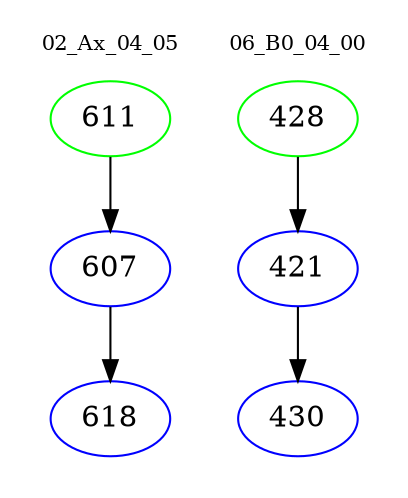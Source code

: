 digraph{
subgraph cluster_0 {
color = white
label = "02_Ax_04_05";
fontsize=10;
T0_611 [label="611", color="green"]
T0_611 -> T0_607 [color="black"]
T0_607 [label="607", color="blue"]
T0_607 -> T0_618 [color="black"]
T0_618 [label="618", color="blue"]
}
subgraph cluster_1 {
color = white
label = "06_B0_04_00";
fontsize=10;
T1_428 [label="428", color="green"]
T1_428 -> T1_421 [color="black"]
T1_421 [label="421", color="blue"]
T1_421 -> T1_430 [color="black"]
T1_430 [label="430", color="blue"]
}
}
